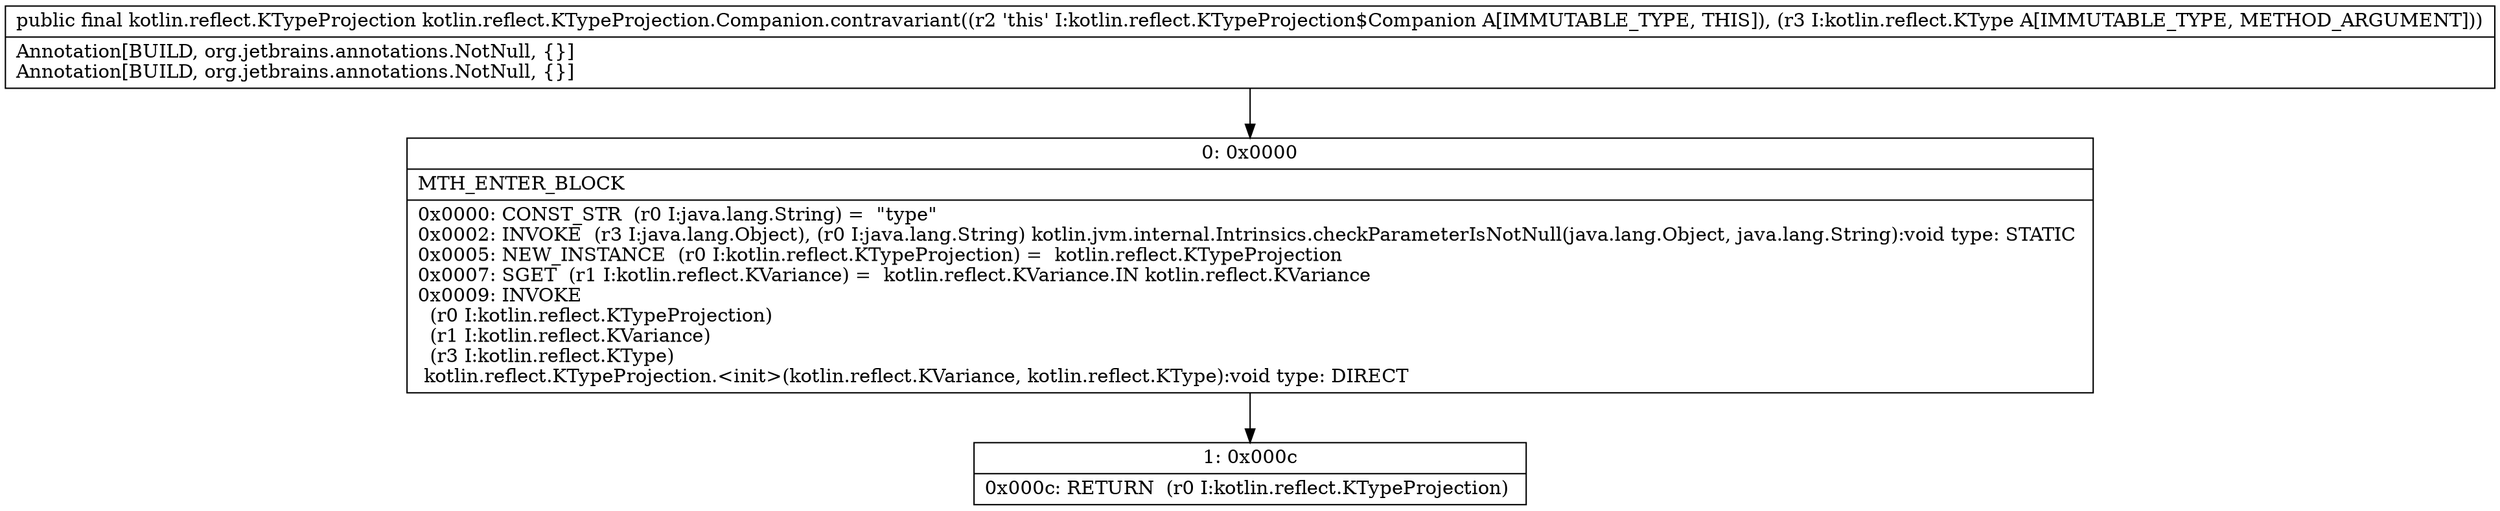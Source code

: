 digraph "CFG forkotlin.reflect.KTypeProjection.Companion.contravariant(Lkotlin\/reflect\/KType;)Lkotlin\/reflect\/KTypeProjection;" {
Node_0 [shape=record,label="{0\:\ 0x0000|MTH_ENTER_BLOCK\l|0x0000: CONST_STR  (r0 I:java.lang.String) =  \"type\" \l0x0002: INVOKE  (r3 I:java.lang.Object), (r0 I:java.lang.String) kotlin.jvm.internal.Intrinsics.checkParameterIsNotNull(java.lang.Object, java.lang.String):void type: STATIC \l0x0005: NEW_INSTANCE  (r0 I:kotlin.reflect.KTypeProjection) =  kotlin.reflect.KTypeProjection \l0x0007: SGET  (r1 I:kotlin.reflect.KVariance) =  kotlin.reflect.KVariance.IN kotlin.reflect.KVariance \l0x0009: INVOKE  \l  (r0 I:kotlin.reflect.KTypeProjection)\l  (r1 I:kotlin.reflect.KVariance)\l  (r3 I:kotlin.reflect.KType)\l kotlin.reflect.KTypeProjection.\<init\>(kotlin.reflect.KVariance, kotlin.reflect.KType):void type: DIRECT \l}"];
Node_1 [shape=record,label="{1\:\ 0x000c|0x000c: RETURN  (r0 I:kotlin.reflect.KTypeProjection) \l}"];
MethodNode[shape=record,label="{public final kotlin.reflect.KTypeProjection kotlin.reflect.KTypeProjection.Companion.contravariant((r2 'this' I:kotlin.reflect.KTypeProjection$Companion A[IMMUTABLE_TYPE, THIS]), (r3 I:kotlin.reflect.KType A[IMMUTABLE_TYPE, METHOD_ARGUMENT]))  | Annotation[BUILD, org.jetbrains.annotations.NotNull, \{\}]\lAnnotation[BUILD, org.jetbrains.annotations.NotNull, \{\}]\l}"];
MethodNode -> Node_0;
Node_0 -> Node_1;
}

